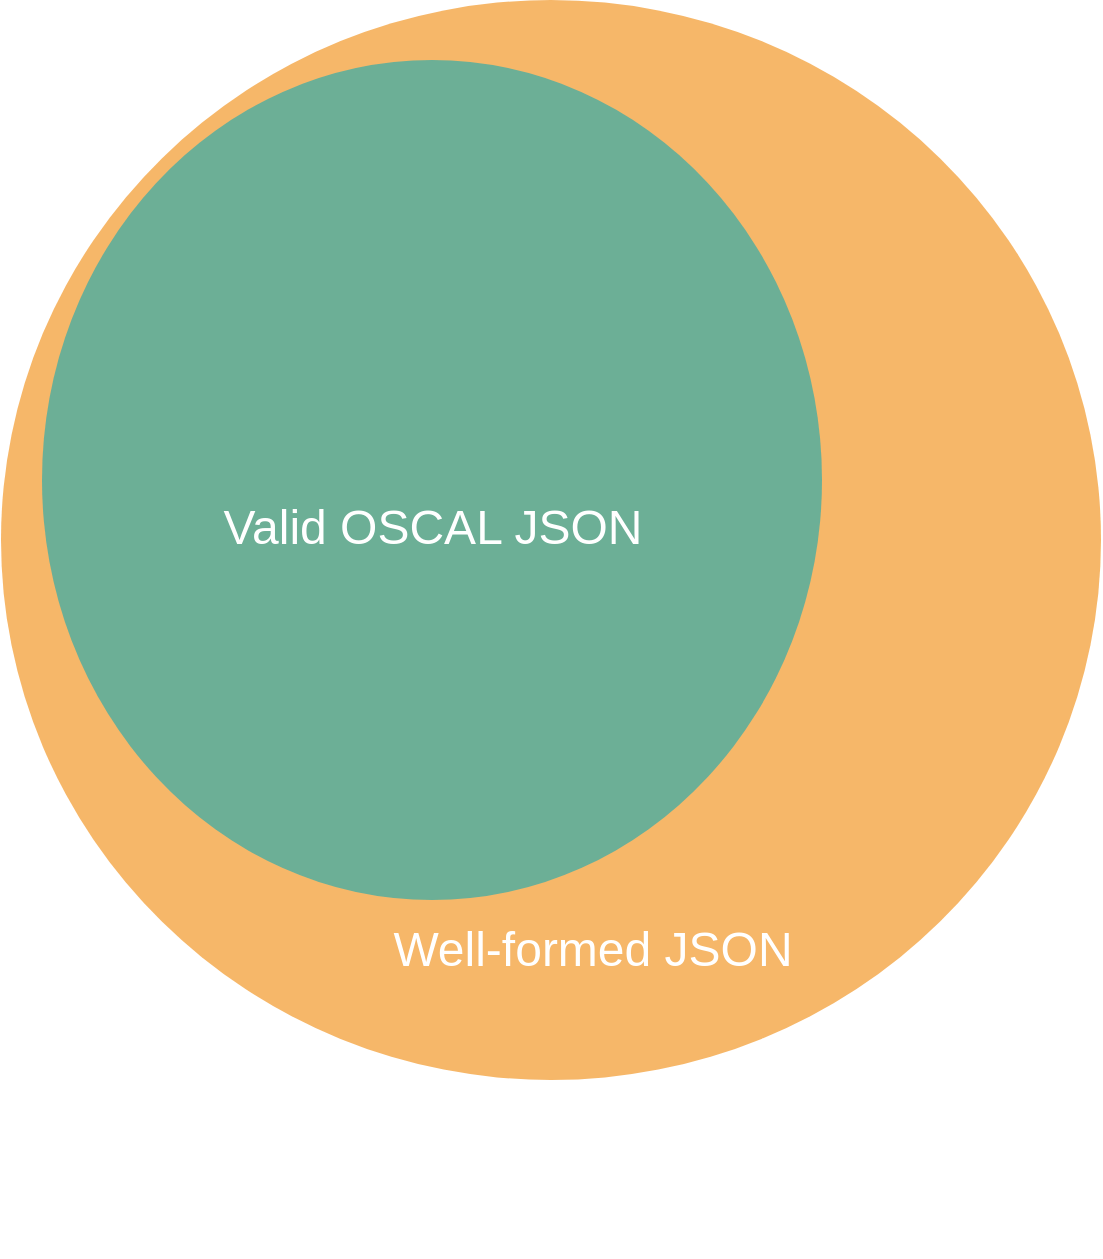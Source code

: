 <mxfile version="17.1.2" type="github"><diagram id="3228e29e-7158-1315-38df-8450db1d8a1d" name="Page-1"><mxGraphModel dx="1038" dy="564" grid="1" gridSize="10" guides="1" tooltips="1" connect="1" arrows="1" fold="1" page="1" pageScale="1" pageWidth="1169" pageHeight="827" background="none" math="0" shadow="0"><root><mxCell id="0"/><mxCell id="1" parent="0"/><mxCell id="21531" value="" style="ellipse;fillColor=#F08705;opacity=60;strokeColor=none;html=1;fontColor=#FFFFFF;" parent="1" vertex="1"><mxGeometry x="179.5" width="550" height="540" as="geometry"/></mxCell><mxCell id="21532" value="" style="ellipse;fillColor=#12AAB5;opacity=60;strokeColor=none;html=1;fontColor=#FFFFFF;" parent="1" vertex="1"><mxGeometry x="200" y="30" width="390" height="420" as="geometry"/></mxCell><mxCell id="21534" value="Valid OSCAL JSON" style="text;fontSize=24;align=center;verticalAlign=middle;html=1;fontColor=#FFFFFF;" parent="1" vertex="1"><mxGeometry x="299.5" y="228.5" width="190" height="70" as="geometry"/></mxCell><mxCell id="21536" value="Tradition" style="text;fontSize=24;align=center;verticalAlign=middle;html=1;fontColor=#FFFFFF;" parent="1" vertex="1"><mxGeometry x="499.5" y="558.5" width="190" height="70" as="geometry"/></mxCell><mxCell id="T5pzgmCNutiRuPBVnBeW-21540" value="Well-formed JSON" style="text;fontSize=24;align=center;verticalAlign=middle;html=1;fontColor=#FFFFFF;" vertex="1" parent="1"><mxGeometry x="380" y="440" width="190" height="70" as="geometry"/></mxCell></root></mxGraphModel></diagram></mxfile>